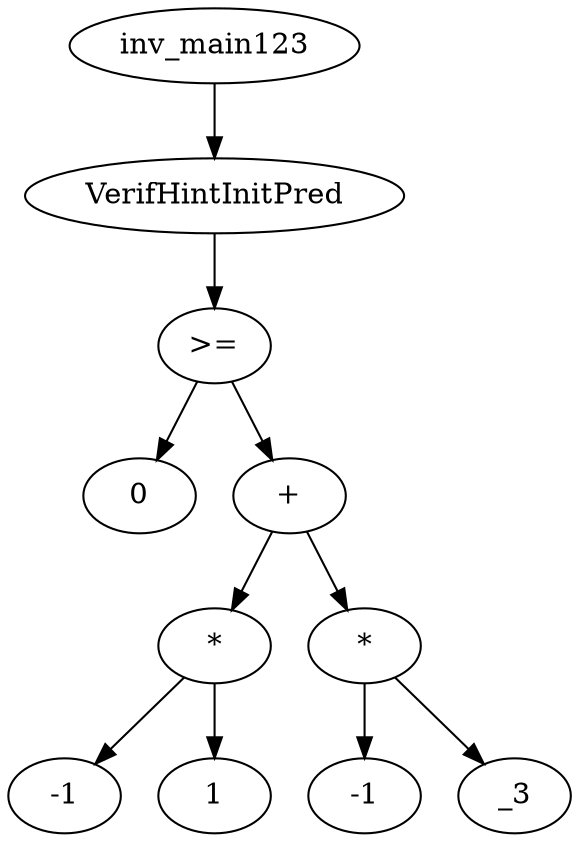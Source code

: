 digraph dag {
0 [label="inv_main123"];
1 [label="VerifHintInitPred"];
2 [label=">="];
3 [label="0"];
4 [label="+"];
5 [label="*"];
6 [label="-1"];
7 [label="1"];
8 [label="*"];
9 [label="-1"];
10 [label="_3"];
0->1
1->2
2->4
2 -> 3
4->5
4 -> 8
5->7
5 -> 6
8->10
8 -> 9
}
